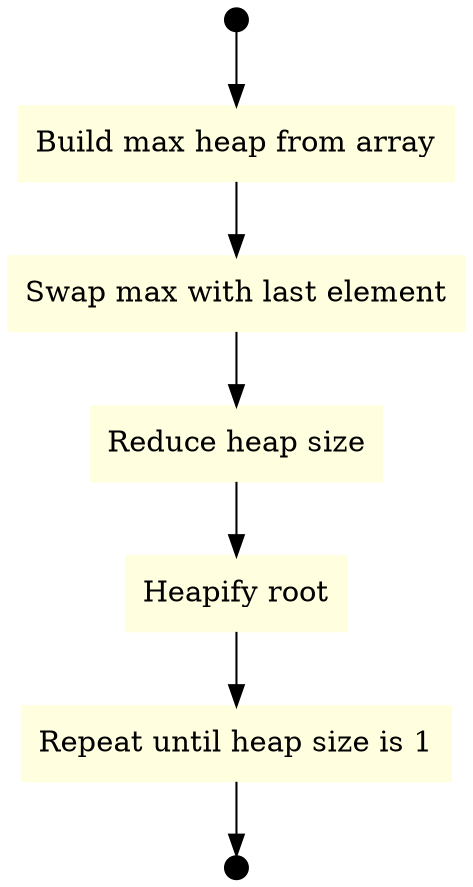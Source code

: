 digraph HeapSort {
    node [shape=box, style="filled", color=lightyellow];

    Start -> "Build max heap from array";
    "Build max heap from array" -> "Swap max with last element";
    "Swap max with last element" -> "Reduce heap size";
    "Reduce heap size" -> "Heapify root";
    "Heapify root" -> "Repeat until heap size is 1";
    "Repeat until heap size is 1" -> End;

    Start [shape=circle, label="", width=.15, style=filled, color=black];
    End [shape=circle, label="", width=.15, style=filled, color=black];
}

